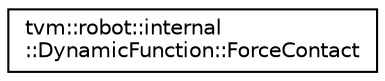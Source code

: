 digraph "Graphical Class Hierarchy"
{
  edge [fontname="Helvetica",fontsize="10",labelfontname="Helvetica",labelfontsize="10"];
  node [fontname="Helvetica",fontsize="10",shape=record];
  rankdir="LR";
  Node0 [label="tvm::robot::internal\l::DynamicFunction::ForceContact",height=0.2,width=0.4,color="black", fillcolor="white", style="filled",URL="$structtvm_1_1robot_1_1internal_1_1DynamicFunction_1_1ForceContact.html"];
}
